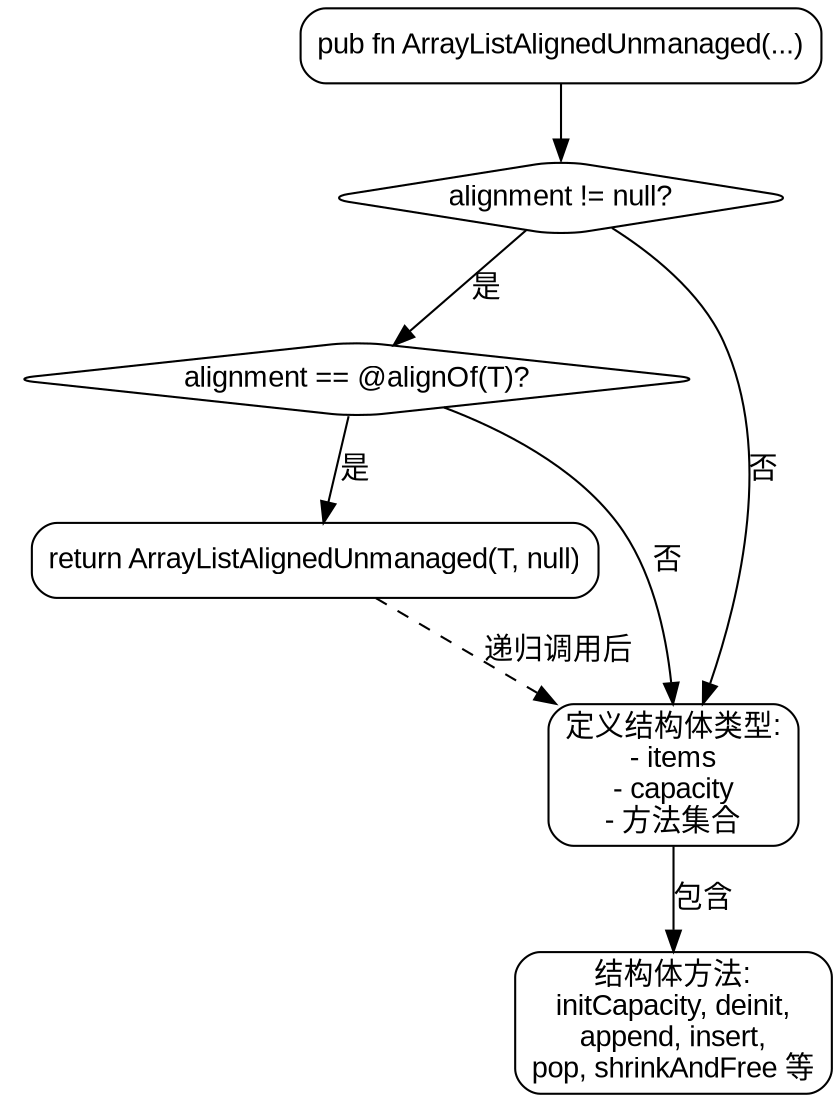 
digraph {
    node [shape=rectangle, fontname="Arial", style="rounded"];
    edge [fontname="Arial"];

    start [label="pub fn ArrayListAlignedUnmanaged(...)"];
    check_alignment [shape=diamond, label="alignment != null?"];
    check_alignof [shape=diamond, label="alignment == @alignOf(T)?"];
    recursive_call [label="return ArrayListAlignedUnmanaged(T, null)"];
    define_struct [label="定义结构体类型:\n- items\n- capacity\n- 方法集合"];
    methods [label="结构体方法:\ninitCapacity, deinit,\nappend, insert,\npop, shrinkAndFree 等"];

    start -> check_alignment;
    check_alignment -> check_alignof [label="是"];
    check_alignment -> define_struct [label="否"];
    check_alignof -> recursive_call [label="是"];
    check_alignof -> define_struct [label="否"];
    recursive_call -> define_struct [style=dashed, label="递归调用后"];
    define_struct -> methods [label="包含"];
}
